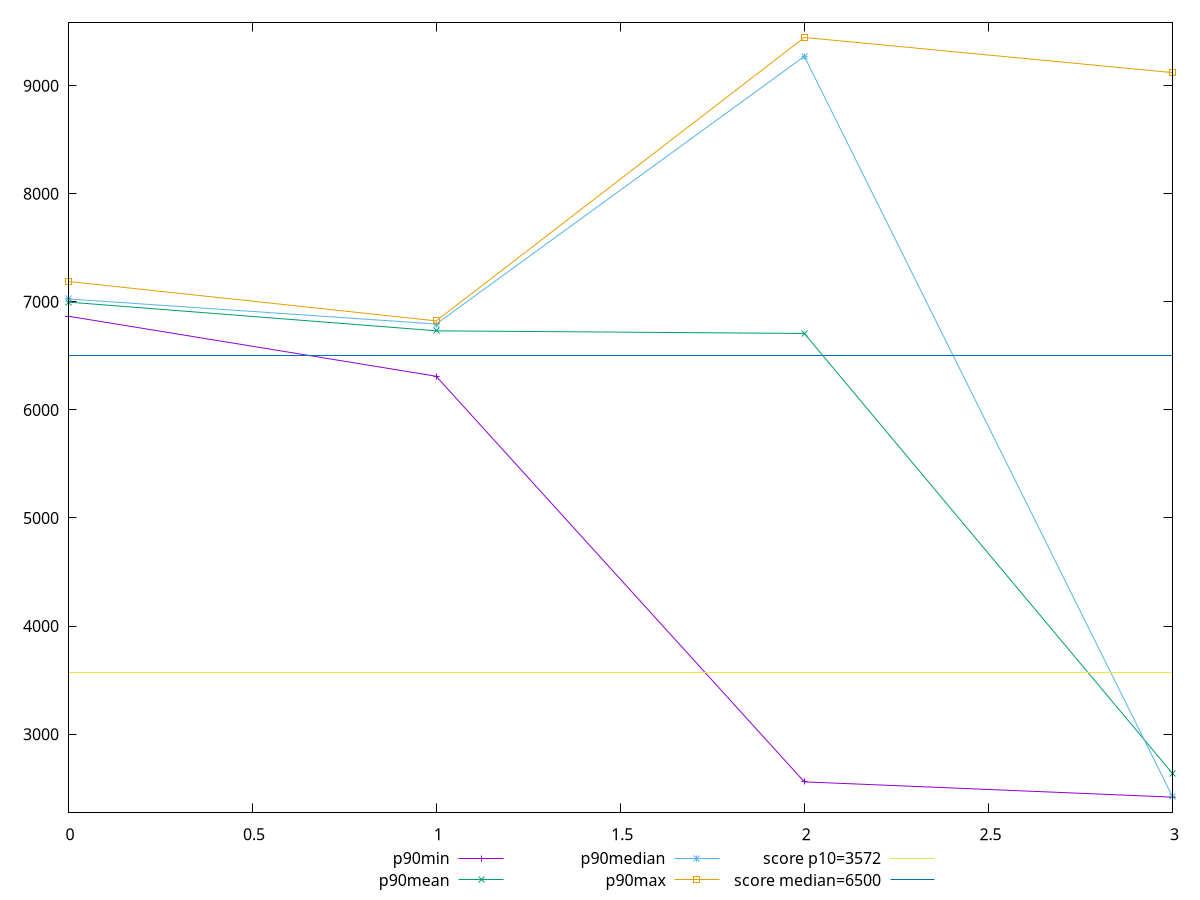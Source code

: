 reset

$p90Min <<EOF
0 6867.275999999999
1 6311.381499999998
2 2558.2239999999993
3 2416.865
EOF

$p90Mean <<EOF
0 6997.579659574466
1 6731.903088297873
2 6707.301194680848
3 2635.533903191489
EOF

$p90Median <<EOF
0 7026.964
1 6794.726000000001
2 9271.586
3 2421.5951499999996
EOF

$p90Max <<EOF
0 7188.823999999999
1 6823.619999999999
2 9446.199999999999
3 9121.098
EOF

set key outside below
set xrange [0:3]
set yrange [2276.2783:9586.786699999999]
set trange [2276.2783:9586.786699999999]
set terminal svg size 640, 560 enhanced background rgb 'white'
set output "reports/report_00033_2021-03-01T14-23-16.841Z/first-cpu-idle/progression/value.svg"

plot $p90Min title "p90min" with linespoints, \
     $p90Mean title "p90mean" with linespoints, \
     $p90Median title "p90median" with linespoints, \
     $p90Max title "p90max" with linespoints, \
     3572 title "score p10=3572", \
     6500 title "score median=6500"

reset
